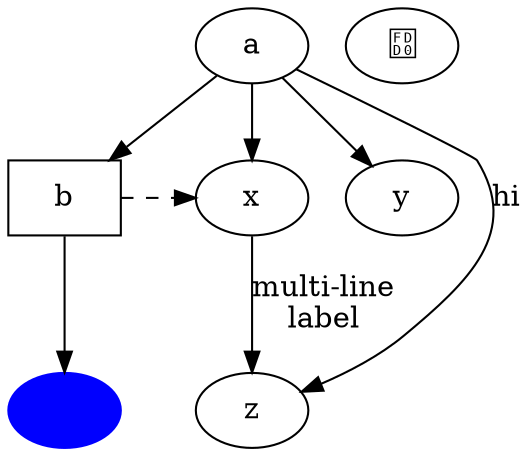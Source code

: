 digraph test3 {
       a -> b -> c;
       a -> {x y};
       b [shape=box];
       c [label="hello\nworld",color=blue,fontsize=170141183460469231731687303715884105727,
            fontname="Palatino-Italic",fontcolor=red,style=filled];
       a -> z [label="hi", weight=340282366920938463463374607431768211455];
       x -> z [label="multi-line\nlabel"];
       edge [style=dashed,c󠀭olor=red];
       b -> x;
       {rank=same; b x}
﷐}

